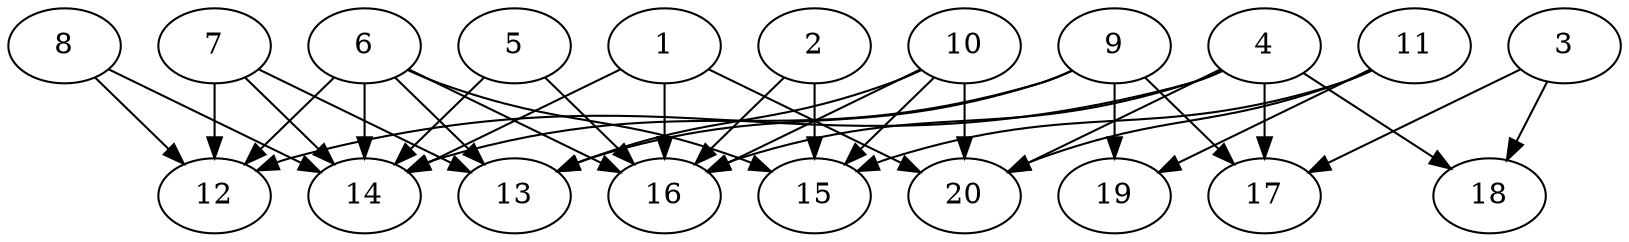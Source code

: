 // DAG automatically generated by daggen at Thu Oct  3 13:58:43 2019
// ./daggen --dot -n 20 --ccr 0.4 --fat 0.9 --regular 0.7 --density 0.5 --mindata 5242880 --maxdata 52428800 
digraph G {
  1 [size="77155840", alpha="0.02", expect_size="30862336"] 
  1 -> 14 [size ="30862336"]
  1 -> 16 [size ="30862336"]
  1 -> 20 [size ="30862336"]
  2 [size="58375680", alpha="0.10", expect_size="23350272"] 
  2 -> 15 [size ="23350272"]
  2 -> 16 [size ="23350272"]
  3 [size="60715520", alpha="0.05", expect_size="24286208"] 
  3 -> 17 [size ="24286208"]
  3 -> 18 [size ="24286208"]
  4 [size="32642560", alpha="0.07", expect_size="13057024"] 
  4 -> 12 [size ="13057024"]
  4 -> 16 [size ="13057024"]
  4 -> 17 [size ="13057024"]
  4 -> 18 [size ="13057024"]
  4 -> 20 [size ="13057024"]
  5 [size="18242560", alpha="0.08", expect_size="7297024"] 
  5 -> 14 [size ="7297024"]
  5 -> 16 [size ="7297024"]
  6 [size="28702720", alpha="0.04", expect_size="11481088"] 
  6 -> 12 [size ="11481088"]
  6 -> 13 [size ="11481088"]
  6 -> 14 [size ="11481088"]
  6 -> 15 [size ="11481088"]
  6 -> 16 [size ="11481088"]
  7 [size="122734080", alpha="0.13", expect_size="49093632"] 
  7 -> 12 [size ="49093632"]
  7 -> 13 [size ="49093632"]
  7 -> 14 [size ="49093632"]
  8 [size="43366400", alpha="0.03", expect_size="17346560"] 
  8 -> 12 [size ="17346560"]
  8 -> 14 [size ="17346560"]
  9 [size="42414080", alpha="0.06", expect_size="16965632"] 
  9 -> 13 [size ="16965632"]
  9 -> 14 [size ="16965632"]
  9 -> 17 [size ="16965632"]
  9 -> 19 [size ="16965632"]
  10 [size="98634240", alpha="0.10", expect_size="39453696"] 
  10 -> 13 [size ="39453696"]
  10 -> 15 [size ="39453696"]
  10 -> 16 [size ="39453696"]
  10 -> 20 [size ="39453696"]
  11 [size="25100800", alpha="0.00", expect_size="10040320"] 
  11 -> 15 [size ="10040320"]
  11 -> 19 [size ="10040320"]
  11 -> 20 [size ="10040320"]
  12 [size="35238400", alpha="0.08", expect_size="14095360"] 
  13 [size="93547520", alpha="0.11", expect_size="37419008"] 
  14 [size="125864960", alpha="0.10", expect_size="50345984"] 
  15 [size="50716160", alpha="0.15", expect_size="20286464"] 
  16 [size="96952320", alpha="0.02", expect_size="38780928"] 
  17 [size="120473600", alpha="0.01", expect_size="48189440"] 
  18 [size="79564800", alpha="0.02", expect_size="31825920"] 
  19 [size="98951680", alpha="0.10", expect_size="39580672"] 
  20 [size="18496000", alpha="0.05", expect_size="7398400"] 
}
